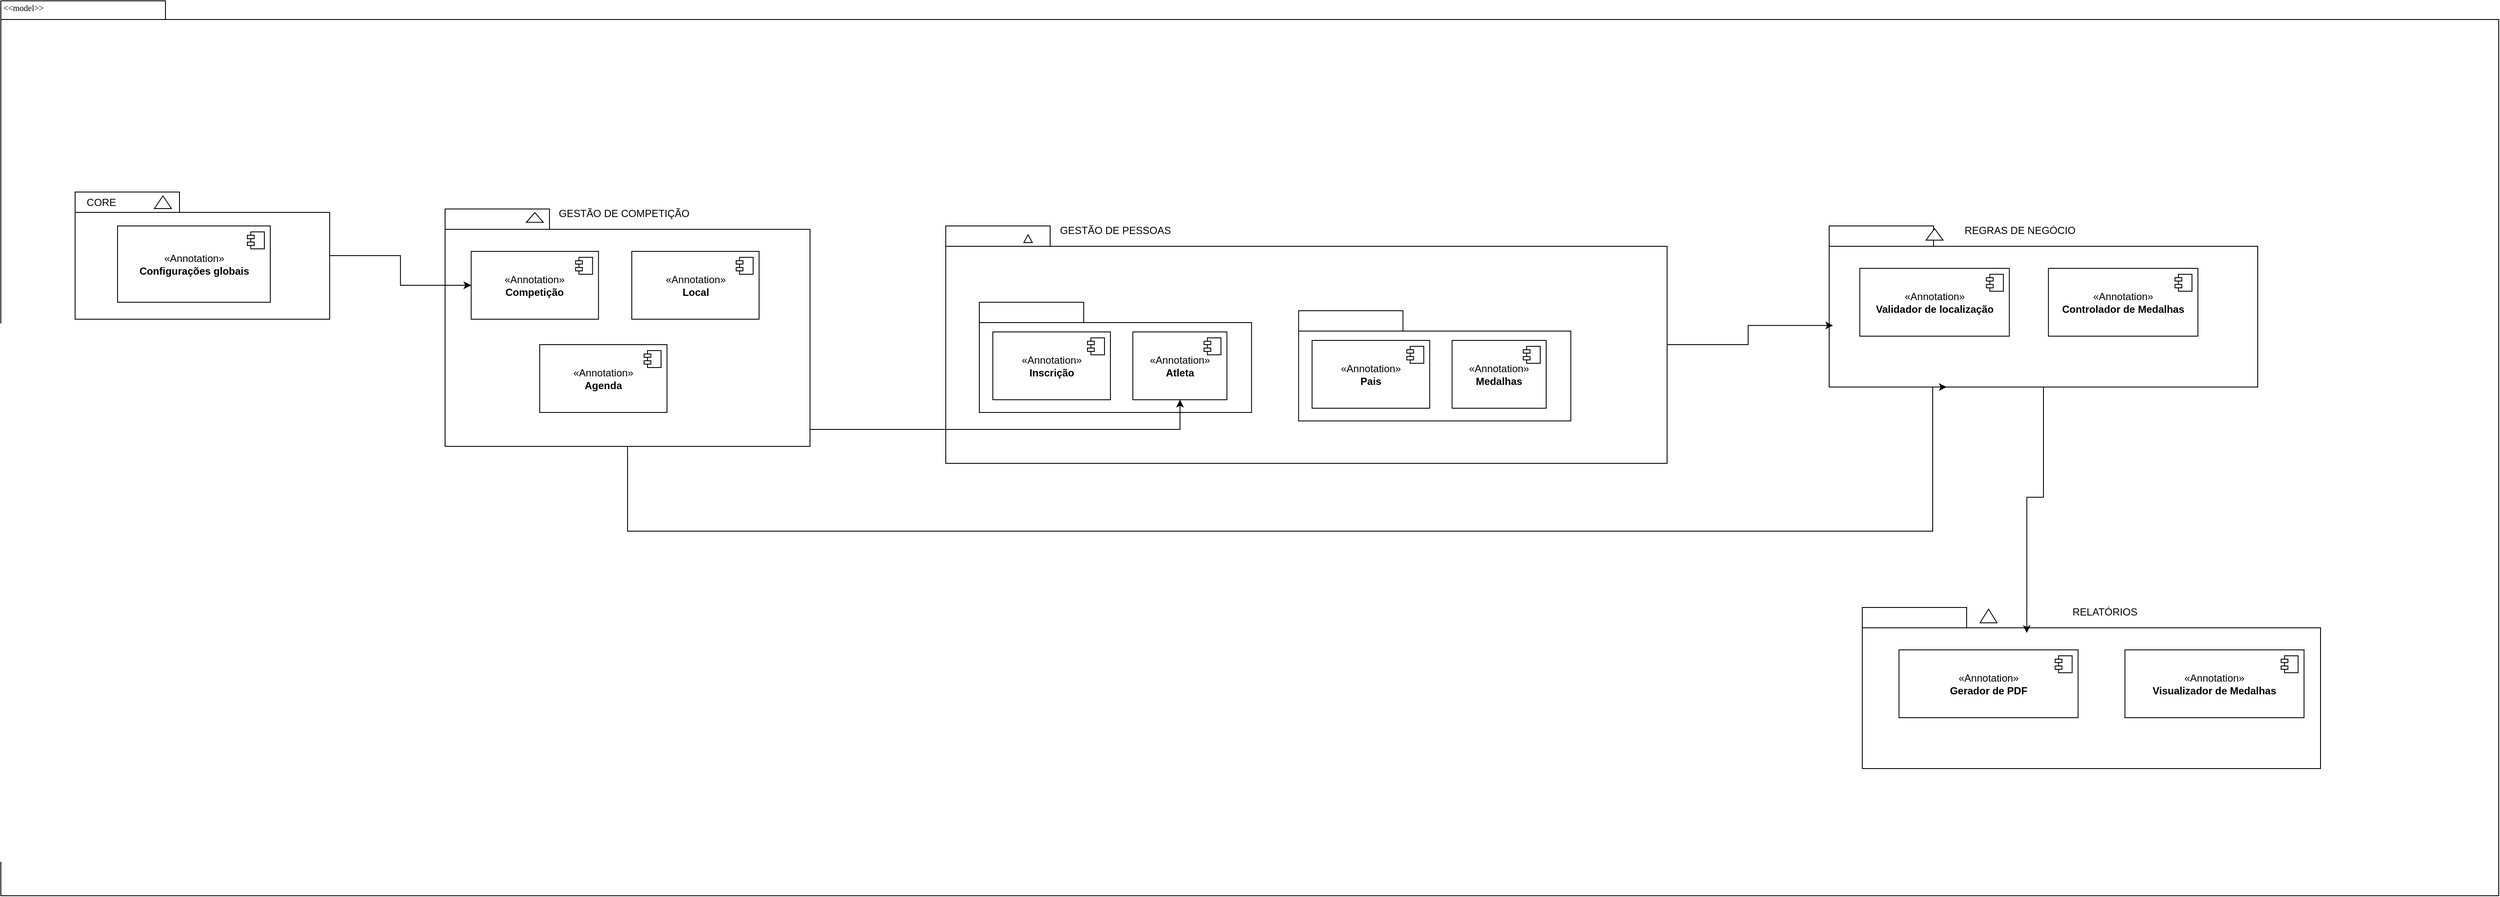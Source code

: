<mxfile version="26.1.3">
  <diagram name="Page-1" id="b5b7bab2-c9e2-2cf4-8b2a-24fd1a2a6d21">
    <mxGraphModel grid="1" page="1" gridSize="10" guides="1" tooltips="1" connect="1" arrows="1" fold="1" pageScale="1" pageWidth="827" pageHeight="1169" background="none" math="0" shadow="0">
      <root>
        <mxCell id="0" />
        <mxCell id="1" parent="0" />
        <mxCell id="6e0c8c40b5770093-72" value="" style="shape=folder;fontStyle=1;spacingTop=10;tabWidth=194;tabHeight=22;tabPosition=left;html=1;rounded=0;shadow=0;comic=0;labelBackgroundColor=none;strokeWidth=1;fillColor=none;fontFamily=Verdana;fontSize=10;align=center;movable=1;resizable=1;rotatable=1;deletable=1;editable=1;locked=0;connectable=1;" vertex="1" parent="1">
          <mxGeometry x="240" y="57" width="2943.5" height="1055.5" as="geometry" />
        </mxCell>
        <mxCell id="6e0c8c40b5770093-73" value="&amp;lt;&amp;lt;model&amp;gt;&amp;gt;" style="text;html=1;align=left;verticalAlign=top;spacingTop=-4;fontSize=10;fontFamily=Verdana;movable=1;resizable=1;rotatable=1;deletable=1;editable=1;locked=0;connectable=1;" vertex="1" parent="1">
          <mxGeometry x="241" y="57" width="130" height="20" as="geometry" />
        </mxCell>
        <mxCell id="TkXDrLnsBxxiyLxZZkvJ-4" value="" style="group;movable=1;resizable=1;rotatable=1;deletable=1;editable=1;locked=0;connectable=1;" connectable="0" vertex="1" parent="1">
          <mxGeometry x="327.5" y="282.5" width="300" height="150" as="geometry" />
        </mxCell>
        <mxCell id="TkXDrLnsBxxiyLxZZkvJ-5" value="" style="shape=folder;fontStyle=1;spacingTop=10;tabWidth=123;tabHeight=24;tabPosition=left;html=1;rounded=0;shadow=0;comic=0;labelBackgroundColor=none;strokeWidth=1;fontFamily=Verdana;fontSize=10;align=center;movable=1;resizable=1;rotatable=1;deletable=1;editable=1;locked=0;connectable=1;" vertex="1" parent="TkXDrLnsBxxiyLxZZkvJ-4">
          <mxGeometry width="300" height="150" as="geometry" />
        </mxCell>
        <mxCell id="TkXDrLnsBxxiyLxZZkvJ-6" value="" style="triangle;whiteSpace=wrap;html=1;rounded=0;shadow=0;comic=0;labelBackgroundColor=none;strokeWidth=1;fontFamily=Verdana;fontSize=10;align=center;rotation=-90;movable=1;resizable=1;rotatable=1;deletable=1;editable=1;locked=0;connectable=1;" vertex="1" parent="TkXDrLnsBxxiyLxZZkvJ-4">
          <mxGeometry x="96" y="2" width="15" height="20" as="geometry" />
        </mxCell>
        <mxCell id="TkXDrLnsBxxiyLxZZkvJ-1" value="«Annotation»&lt;br&gt;&lt;b&gt;Configurações globais&lt;/b&gt;" style="html=1;dropTarget=0;whiteSpace=wrap;movable=1;resizable=1;rotatable=1;deletable=1;editable=1;locked=0;connectable=1;" vertex="1" parent="TkXDrLnsBxxiyLxZZkvJ-4">
          <mxGeometry x="50" y="40" width="180" height="90" as="geometry" />
        </mxCell>
        <mxCell id="TkXDrLnsBxxiyLxZZkvJ-2" value="" style="shape=module;jettyWidth=8;jettyHeight=4;movable=1;resizable=1;rotatable=1;deletable=1;editable=1;locked=0;connectable=1;" vertex="1" parent="TkXDrLnsBxxiyLxZZkvJ-1">
          <mxGeometry x="1" width="20" height="20" relative="1" as="geometry">
            <mxPoint x="-27" y="7" as="offset" />
          </mxGeometry>
        </mxCell>
        <mxCell id="TkXDrLnsBxxiyLxZZkvJ-59" value="CORE" style="text;html=1;align=center;verticalAlign=middle;resizable=1;points=[];autosize=1;strokeColor=none;fillColor=none;movable=1;rotatable=1;deletable=1;editable=1;locked=0;connectable=1;" vertex="1" parent="TkXDrLnsBxxiyLxZZkvJ-4">
          <mxGeometry y="-3" width="60" height="30" as="geometry" />
        </mxCell>
        <mxCell id="TkXDrLnsBxxiyLxZZkvJ-9" value="" style="group;movable=1;resizable=1;rotatable=1;deletable=1;editable=1;locked=0;connectable=1;" connectable="0" vertex="1" parent="1">
          <mxGeometry x="763.5" y="302.5" width="430" height="280" as="geometry" />
        </mxCell>
        <mxCell id="TkXDrLnsBxxiyLxZZkvJ-10" value="" style="shape=folder;fontStyle=1;spacingTop=10;tabWidth=123;tabHeight=24;tabPosition=left;html=1;rounded=0;shadow=0;comic=0;labelBackgroundColor=none;strokeWidth=1;fontFamily=Verdana;fontSize=10;align=center;movable=1;resizable=1;rotatable=1;deletable=1;editable=1;locked=0;connectable=1;" vertex="1" parent="TkXDrLnsBxxiyLxZZkvJ-9">
          <mxGeometry width="430" height="280" as="geometry" />
        </mxCell>
        <mxCell id="TkXDrLnsBxxiyLxZZkvJ-11" value="" style="triangle;whiteSpace=wrap;html=1;rounded=0;shadow=0;comic=0;labelBackgroundColor=none;strokeWidth=1;fontFamily=Verdana;fontSize=10;align=center;rotation=-90;movable=1;resizable=1;rotatable=1;deletable=1;editable=1;locked=0;connectable=1;" vertex="1" parent="TkXDrLnsBxxiyLxZZkvJ-9">
          <mxGeometry x="100" width="11.5" height="20" as="geometry" />
        </mxCell>
        <mxCell id="TkXDrLnsBxxiyLxZZkvJ-12" value="«Annotation»&lt;br&gt;&lt;b&gt;Competição&lt;/b&gt;" style="html=1;dropTarget=0;whiteSpace=wrap;movable=1;resizable=1;rotatable=1;deletable=1;editable=1;locked=0;connectable=1;" vertex="1" parent="TkXDrLnsBxxiyLxZZkvJ-9">
          <mxGeometry x="30.75" y="50" width="150" height="80" as="geometry" />
        </mxCell>
        <mxCell id="TkXDrLnsBxxiyLxZZkvJ-13" value="" style="shape=module;jettyWidth=8;jettyHeight=4;movable=1;resizable=1;rotatable=1;deletable=1;editable=1;locked=0;connectable=1;" vertex="1" parent="TkXDrLnsBxxiyLxZZkvJ-12">
          <mxGeometry x="1" width="20" height="20" relative="1" as="geometry">
            <mxPoint x="-27" y="7" as="offset" />
          </mxGeometry>
        </mxCell>
        <mxCell id="TkXDrLnsBxxiyLxZZkvJ-15" value="«Annotation»&lt;br&gt;&lt;b&gt;Local&lt;/b&gt;" style="html=1;dropTarget=0;whiteSpace=wrap;movable=1;resizable=1;rotatable=1;deletable=1;editable=1;locked=0;connectable=1;" vertex="1" parent="TkXDrLnsBxxiyLxZZkvJ-9">
          <mxGeometry x="220" y="50" width="150" height="80" as="geometry" />
        </mxCell>
        <mxCell id="TkXDrLnsBxxiyLxZZkvJ-16" value="" style="shape=module;jettyWidth=8;jettyHeight=4;movable=1;resizable=1;rotatable=1;deletable=1;editable=1;locked=0;connectable=1;" vertex="1" parent="TkXDrLnsBxxiyLxZZkvJ-15">
          <mxGeometry x="1" width="20" height="20" relative="1" as="geometry">
            <mxPoint x="-27" y="7" as="offset" />
          </mxGeometry>
        </mxCell>
        <mxCell id="TkXDrLnsBxxiyLxZZkvJ-17" value="«Annotation»&lt;br&gt;&lt;b&gt;Agenda&lt;/b&gt;" style="html=1;dropTarget=0;whiteSpace=wrap;movable=1;resizable=1;rotatable=1;deletable=1;editable=1;locked=0;connectable=1;" vertex="1" parent="TkXDrLnsBxxiyLxZZkvJ-9">
          <mxGeometry x="111.5" y="160" width="150" height="80" as="geometry" />
        </mxCell>
        <mxCell id="TkXDrLnsBxxiyLxZZkvJ-18" value="" style="shape=module;jettyWidth=8;jettyHeight=4;movable=1;resizable=1;rotatable=1;deletable=1;editable=1;locked=0;connectable=1;" vertex="1" parent="TkXDrLnsBxxiyLxZZkvJ-17">
          <mxGeometry x="1" width="20" height="20" relative="1" as="geometry">
            <mxPoint x="-27" y="7" as="offset" />
          </mxGeometry>
        </mxCell>
        <mxCell id="TkXDrLnsBxxiyLxZZkvJ-14" style="edgeStyle=orthogonalEdgeStyle;rounded=0;orthogonalLoop=1;jettySize=auto;html=1;entryX=0;entryY=0.5;entryDx=0;entryDy=0;movable=1;resizable=1;rotatable=1;deletable=1;editable=1;locked=0;connectable=1;" edge="1" parent="1" source="TkXDrLnsBxxiyLxZZkvJ-5" target="TkXDrLnsBxxiyLxZZkvJ-12">
          <mxGeometry relative="1" as="geometry" />
        </mxCell>
        <mxCell id="TkXDrLnsBxxiyLxZZkvJ-19" value="" style="group;movable=1;resizable=1;rotatable=1;deletable=1;editable=1;locked=0;connectable=1;" connectable="0" vertex="1" parent="1">
          <mxGeometry x="1353.5" y="322.5" width="850" height="280" as="geometry" />
        </mxCell>
        <mxCell id="TkXDrLnsBxxiyLxZZkvJ-20" value="" style="shape=folder;fontStyle=1;spacingTop=10;tabWidth=123;tabHeight=24;tabPosition=left;html=1;rounded=0;shadow=0;comic=0;labelBackgroundColor=none;strokeWidth=1;fontFamily=Verdana;fontSize=10;align=center;movable=1;resizable=1;rotatable=1;deletable=1;editable=1;locked=0;connectable=1;" vertex="1" parent="TkXDrLnsBxxiyLxZZkvJ-19">
          <mxGeometry width="850.0" height="280" as="geometry" />
        </mxCell>
        <mxCell id="TkXDrLnsBxxiyLxZZkvJ-21" value="" style="triangle;whiteSpace=wrap;html=1;rounded=0;shadow=0;comic=0;labelBackgroundColor=none;strokeWidth=1;fontFamily=Verdana;fontSize=10;align=center;rotation=-90;movable=1;resizable=1;rotatable=1;deletable=1;editable=1;locked=0;connectable=1;" vertex="1" parent="TkXDrLnsBxxiyLxZZkvJ-19">
          <mxGeometry x="92.391" y="10" width="9.239" height="10" as="geometry" />
        </mxCell>
        <mxCell id="TkXDrLnsBxxiyLxZZkvJ-28" value="" style="shape=folder;fontStyle=1;spacingTop=10;tabWidth=123;tabHeight=24;tabPosition=left;html=1;rounded=0;shadow=0;comic=0;labelBackgroundColor=none;strokeWidth=1;fontFamily=Verdana;fontSize=10;align=center;movable=1;resizable=1;rotatable=1;deletable=1;editable=1;locked=0;connectable=1;" vertex="1" parent="TkXDrLnsBxxiyLxZZkvJ-19">
          <mxGeometry x="39.534" y="90" width="320.792" height="130" as="geometry" />
        </mxCell>
        <mxCell id="TkXDrLnsBxxiyLxZZkvJ-29" value="«Annotation»&lt;br&gt;&lt;b&gt;Inscrição&lt;/b&gt;" style="html=1;dropTarget=0;whiteSpace=wrap;movable=1;resizable=1;rotatable=1;deletable=1;editable=1;locked=0;connectable=1;" vertex="1" parent="TkXDrLnsBxxiyLxZZkvJ-19">
          <mxGeometry x="55.435" y="125" width="138.587" height="80" as="geometry" />
        </mxCell>
        <mxCell id="TkXDrLnsBxxiyLxZZkvJ-30" value="" style="shape=module;jettyWidth=8;jettyHeight=4;movable=1;resizable=1;rotatable=1;deletable=1;editable=1;locked=0;connectable=1;" vertex="1" parent="TkXDrLnsBxxiyLxZZkvJ-29">
          <mxGeometry x="1" width="20" height="20" relative="1" as="geometry">
            <mxPoint x="-27" y="7" as="offset" />
          </mxGeometry>
        </mxCell>
        <mxCell id="TkXDrLnsBxxiyLxZZkvJ-31" value="«Annotation»&lt;br&gt;&lt;b&gt;Atleta&lt;/b&gt;" style="html=1;dropTarget=0;whiteSpace=wrap;movable=1;resizable=1;rotatable=1;deletable=1;editable=1;locked=0;connectable=1;" vertex="1" parent="TkXDrLnsBxxiyLxZZkvJ-19">
          <mxGeometry x="220.409" y="125" width="110.87" height="80" as="geometry" />
        </mxCell>
        <mxCell id="TkXDrLnsBxxiyLxZZkvJ-32" value="" style="shape=module;jettyWidth=8;jettyHeight=4;movable=1;resizable=1;rotatable=1;deletable=1;editable=1;locked=0;connectable=1;" vertex="1" parent="TkXDrLnsBxxiyLxZZkvJ-31">
          <mxGeometry x="1" width="20" height="20" relative="1" as="geometry">
            <mxPoint x="-27" y="7" as="offset" />
          </mxGeometry>
        </mxCell>
        <mxCell id="TkXDrLnsBxxiyLxZZkvJ-34" value="" style="shape=folder;fontStyle=1;spacingTop=10;tabWidth=123;tabHeight=24;tabPosition=left;html=1;rounded=0;shadow=0;comic=0;labelBackgroundColor=none;strokeWidth=1;fontFamily=Verdana;fontSize=10;align=center;movable=1;resizable=1;rotatable=1;deletable=1;editable=1;locked=0;connectable=1;" vertex="1" parent="TkXDrLnsBxxiyLxZZkvJ-19">
          <mxGeometry x="415.761" y="100" width="320.792" height="130" as="geometry" />
        </mxCell>
        <mxCell id="TkXDrLnsBxxiyLxZZkvJ-35" value="«Annotation»&lt;br&gt;&lt;b&gt;Pais&lt;/b&gt;" style="html=1;dropTarget=0;whiteSpace=wrap;movable=1;resizable=1;rotatable=1;deletable=1;editable=1;locked=0;connectable=1;" vertex="1" parent="TkXDrLnsBxxiyLxZZkvJ-19">
          <mxGeometry x="431.661" y="135" width="138.587" height="80" as="geometry" />
        </mxCell>
        <mxCell id="TkXDrLnsBxxiyLxZZkvJ-36" value="" style="shape=module;jettyWidth=8;jettyHeight=4;movable=1;resizable=1;rotatable=1;deletable=1;editable=1;locked=0;connectable=1;" vertex="1" parent="TkXDrLnsBxxiyLxZZkvJ-35">
          <mxGeometry x="1" width="20" height="20" relative="1" as="geometry">
            <mxPoint x="-27" y="7" as="offset" />
          </mxGeometry>
        </mxCell>
        <mxCell id="TkXDrLnsBxxiyLxZZkvJ-37" value="«Annotation»&lt;br&gt;&lt;b&gt;Medalhas&lt;/b&gt;" style="html=1;dropTarget=0;whiteSpace=wrap;movable=1;resizable=1;rotatable=1;deletable=1;editable=1;locked=0;connectable=1;" vertex="1" parent="TkXDrLnsBxxiyLxZZkvJ-19">
          <mxGeometry x="596.635" y="135" width="110.87" height="80" as="geometry" />
        </mxCell>
        <mxCell id="TkXDrLnsBxxiyLxZZkvJ-38" value="" style="shape=module;jettyWidth=8;jettyHeight=4;movable=1;resizable=1;rotatable=1;deletable=1;editable=1;locked=0;connectable=1;" vertex="1" parent="TkXDrLnsBxxiyLxZZkvJ-37">
          <mxGeometry x="1" width="20" height="20" relative="1" as="geometry">
            <mxPoint x="-27" y="7" as="offset" />
          </mxGeometry>
        </mxCell>
        <mxCell id="TkXDrLnsBxxiyLxZZkvJ-61" value="GESTÃO DE PESSOAS" style="text;html=1;align=center;verticalAlign=middle;resizable=1;points=[];autosize=1;strokeColor=none;fillColor=none;movable=1;rotatable=1;deletable=1;editable=1;locked=0;connectable=1;" vertex="1" parent="TkXDrLnsBxxiyLxZZkvJ-19">
          <mxGeometry x="124.93" y="-10" width="150" height="30" as="geometry" />
        </mxCell>
        <mxCell id="TkXDrLnsBxxiyLxZZkvJ-40" value="" style="group;movable=1;resizable=1;rotatable=1;deletable=1;editable=1;locked=0;connectable=1;" connectable="0" vertex="1" parent="1">
          <mxGeometry x="2394.5" y="322.5" width="505" height="280" as="geometry" />
        </mxCell>
        <mxCell id="TkXDrLnsBxxiyLxZZkvJ-41" value="" style="shape=folder;fontStyle=1;spacingTop=10;tabWidth=123;tabHeight=24;tabPosition=left;html=1;rounded=0;shadow=0;comic=0;labelBackgroundColor=none;strokeWidth=1;fontFamily=Verdana;fontSize=10;align=center;movable=1;resizable=1;rotatable=1;deletable=1;editable=1;locked=0;connectable=1;" vertex="1" parent="TkXDrLnsBxxiyLxZZkvJ-40">
          <mxGeometry width="505" height="190" as="geometry" />
        </mxCell>
        <mxCell id="TkXDrLnsBxxiyLxZZkvJ-42" value="" style="triangle;whiteSpace=wrap;html=1;rounded=0;shadow=0;comic=0;labelBackgroundColor=none;strokeWidth=1;fontFamily=Verdana;fontSize=10;align=center;rotation=-90;movable=1;resizable=1;rotatable=1;deletable=1;editable=1;locked=0;connectable=1;" vertex="1" parent="TkXDrLnsBxxiyLxZZkvJ-40">
          <mxGeometry x="117.442" width="13.506" height="20" as="geometry" />
        </mxCell>
        <mxCell id="TkXDrLnsBxxiyLxZZkvJ-43" value="«Annotation»&lt;br&gt;&lt;b&gt;Validador de localização&lt;/b&gt;" style="html=1;dropTarget=0;whiteSpace=wrap;movable=1;resizable=1;rotatable=1;deletable=1;editable=1;locked=0;connectable=1;" vertex="1" parent="TkXDrLnsBxxiyLxZZkvJ-40">
          <mxGeometry x="36.113" y="50" width="176.163" height="80" as="geometry" />
        </mxCell>
        <mxCell id="TkXDrLnsBxxiyLxZZkvJ-44" value="" style="shape=module;jettyWidth=8;jettyHeight=4;movable=1;resizable=1;rotatable=1;deletable=1;editable=1;locked=0;connectable=1;" vertex="1" parent="TkXDrLnsBxxiyLxZZkvJ-43">
          <mxGeometry x="1" width="20" height="20" relative="1" as="geometry">
            <mxPoint x="-27" y="7" as="offset" />
          </mxGeometry>
        </mxCell>
        <mxCell id="TkXDrLnsBxxiyLxZZkvJ-45" value="«Annotation»&lt;br&gt;&lt;b&gt;Controlador de Medalhas&lt;/b&gt;" style="html=1;dropTarget=0;whiteSpace=wrap;movable=1;resizable=1;rotatable=1;deletable=1;editable=1;locked=0;connectable=1;" vertex="1" parent="TkXDrLnsBxxiyLxZZkvJ-40">
          <mxGeometry x="258.372" y="50" width="176.163" height="80" as="geometry" />
        </mxCell>
        <mxCell id="TkXDrLnsBxxiyLxZZkvJ-46" value="" style="shape=module;jettyWidth=8;jettyHeight=4;movable=1;resizable=1;rotatable=1;deletable=1;editable=1;locked=0;connectable=1;" vertex="1" parent="TkXDrLnsBxxiyLxZZkvJ-45">
          <mxGeometry x="1" width="20" height="20" relative="1" as="geometry">
            <mxPoint x="-27" y="7" as="offset" />
          </mxGeometry>
        </mxCell>
        <mxCell id="TkXDrLnsBxxiyLxZZkvJ-63" value="REGRAS DE NEGÓCIO" style="text;html=1;align=center;verticalAlign=middle;resizable=1;points=[];autosize=1;strokeColor=none;fillColor=none;movable=1;rotatable=1;deletable=1;editable=1;locked=0;connectable=1;" vertex="1" parent="TkXDrLnsBxxiyLxZZkvJ-40">
          <mxGeometry x="149" y="-10" width="150" height="30" as="geometry" />
        </mxCell>
        <mxCell id="TkXDrLnsBxxiyLxZZkvJ-49" value="" style="shape=folder;fontStyle=1;spacingTop=10;tabWidth=123;tabHeight=24;tabPosition=left;html=1;rounded=0;shadow=0;comic=0;labelBackgroundColor=none;strokeWidth=1;fontFamily=Verdana;fontSize=10;align=center;movable=1;resizable=1;rotatable=1;deletable=1;editable=1;locked=0;connectable=1;" vertex="1" parent="1">
          <mxGeometry x="2433.5" y="772.5" width="540" height="190" as="geometry" />
        </mxCell>
        <mxCell id="TkXDrLnsBxxiyLxZZkvJ-50" value="" style="triangle;whiteSpace=wrap;html=1;rounded=0;shadow=0;comic=0;labelBackgroundColor=none;strokeWidth=1;fontFamily=Verdana;fontSize=10;align=center;rotation=-90;movable=1;resizable=1;rotatable=1;deletable=1;editable=1;locked=0;connectable=1;" vertex="1" parent="1">
          <mxGeometry x="2574.198" y="772.5" width="16.18" height="20" as="geometry" />
        </mxCell>
        <mxCell id="TkXDrLnsBxxiyLxZZkvJ-51" value="«Annotation»&lt;br&gt;&lt;b&gt;Gerador de PDF&lt;/b&gt;" style="html=1;dropTarget=0;whiteSpace=wrap;movable=1;resizable=1;rotatable=1;deletable=1;editable=1;locked=0;connectable=1;" vertex="1" parent="1">
          <mxGeometry x="2476.765" y="822.5" width="211.047" height="80" as="geometry" />
        </mxCell>
        <mxCell id="TkXDrLnsBxxiyLxZZkvJ-52" value="" style="shape=module;jettyWidth=8;jettyHeight=4;movable=1;resizable=1;rotatable=1;deletable=1;editable=1;locked=0;connectable=1;" vertex="1" parent="TkXDrLnsBxxiyLxZZkvJ-51">
          <mxGeometry x="1" width="20" height="20" relative="1" as="geometry">
            <mxPoint x="-27" y="7" as="offset" />
          </mxGeometry>
        </mxCell>
        <mxCell id="TkXDrLnsBxxiyLxZZkvJ-53" value="«Annotation»&lt;br&gt;&lt;b&gt;Visualizador de Medalhas&lt;/b&gt;" style="html=1;dropTarget=0;whiteSpace=wrap;movable=1;resizable=1;rotatable=1;deletable=1;editable=1;locked=0;connectable=1;" vertex="1" parent="1">
          <mxGeometry x="2743.035" y="822.5" width="211.047" height="80" as="geometry" />
        </mxCell>
        <mxCell id="TkXDrLnsBxxiyLxZZkvJ-54" value="" style="shape=module;jettyWidth=8;jettyHeight=4;movable=1;resizable=1;rotatable=1;deletable=1;editable=1;locked=0;connectable=1;" vertex="1" parent="TkXDrLnsBxxiyLxZZkvJ-53">
          <mxGeometry x="1" width="20" height="20" relative="1" as="geometry">
            <mxPoint x="-27" y="7" as="offset" />
          </mxGeometry>
        </mxCell>
        <mxCell id="TkXDrLnsBxxiyLxZZkvJ-55" style="edgeStyle=orthogonalEdgeStyle;rounded=0;orthogonalLoop=1;jettySize=auto;html=1;movable=1;resizable=1;rotatable=1;deletable=1;editable=1;locked=0;connectable=1;" edge="1" parent="1" source="TkXDrLnsBxxiyLxZZkvJ-10" target="TkXDrLnsBxxiyLxZZkvJ-31">
          <mxGeometry relative="1" as="geometry">
            <Array as="points">
              <mxPoint x="1629.5" y="562.5" />
            </Array>
          </mxGeometry>
        </mxCell>
        <mxCell id="TkXDrLnsBxxiyLxZZkvJ-56" style="edgeStyle=orthogonalEdgeStyle;rounded=0;orthogonalLoop=1;jettySize=auto;html=1;entryX=0.274;entryY=1;entryDx=0;entryDy=0;entryPerimeter=0;movable=1;resizable=1;rotatable=1;deletable=1;editable=1;locked=0;connectable=1;" edge="1" parent="1" source="TkXDrLnsBxxiyLxZZkvJ-10" target="TkXDrLnsBxxiyLxZZkvJ-41">
          <mxGeometry relative="1" as="geometry">
            <Array as="points">
              <mxPoint x="978.5" y="682.5" />
              <mxPoint x="2516.5" y="682.5" />
            </Array>
          </mxGeometry>
        </mxCell>
        <mxCell id="TkXDrLnsBxxiyLxZZkvJ-57" style="edgeStyle=orthogonalEdgeStyle;rounded=0;orthogonalLoop=1;jettySize=auto;html=1;entryX=0.009;entryY=0.618;entryDx=0;entryDy=0;entryPerimeter=0;movable=1;resizable=1;rotatable=1;deletable=1;editable=1;locked=0;connectable=1;" edge="1" parent="1" source="TkXDrLnsBxxiyLxZZkvJ-20" target="TkXDrLnsBxxiyLxZZkvJ-41">
          <mxGeometry relative="1" as="geometry" />
        </mxCell>
        <mxCell id="TkXDrLnsBxxiyLxZZkvJ-58" style="edgeStyle=orthogonalEdgeStyle;rounded=0;orthogonalLoop=1;jettySize=auto;html=1;entryX=0.359;entryY=0.158;entryDx=0;entryDy=0;entryPerimeter=0;movable=1;resizable=1;rotatable=1;deletable=1;editable=1;locked=0;connectable=1;" edge="1" parent="1" source="TkXDrLnsBxxiyLxZZkvJ-41" target="TkXDrLnsBxxiyLxZZkvJ-49">
          <mxGeometry relative="1" as="geometry" />
        </mxCell>
        <mxCell id="TkXDrLnsBxxiyLxZZkvJ-60" value="GESTÃO DE COMPETIÇÃO" style="text;html=1;align=center;verticalAlign=middle;resizable=1;points=[];autosize=1;strokeColor=none;fillColor=none;movable=1;rotatable=1;deletable=1;editable=1;locked=0;connectable=1;" vertex="1" parent="1">
          <mxGeometry x="883.5" y="292.5" width="180" height="30" as="geometry" />
        </mxCell>
        <mxCell id="TkXDrLnsBxxiyLxZZkvJ-64" value="RELATÓRIOS" style="text;html=1;align=center;verticalAlign=middle;resizable=1;points=[];autosize=1;strokeColor=none;fillColor=none;movable=1;rotatable=1;deletable=1;editable=1;locked=0;connectable=1;" vertex="1" parent="1">
          <mxGeometry x="2668.5" y="762.5" width="100" height="30" as="geometry" />
        </mxCell>
      </root>
    </mxGraphModel>
  </diagram>
</mxfile>
